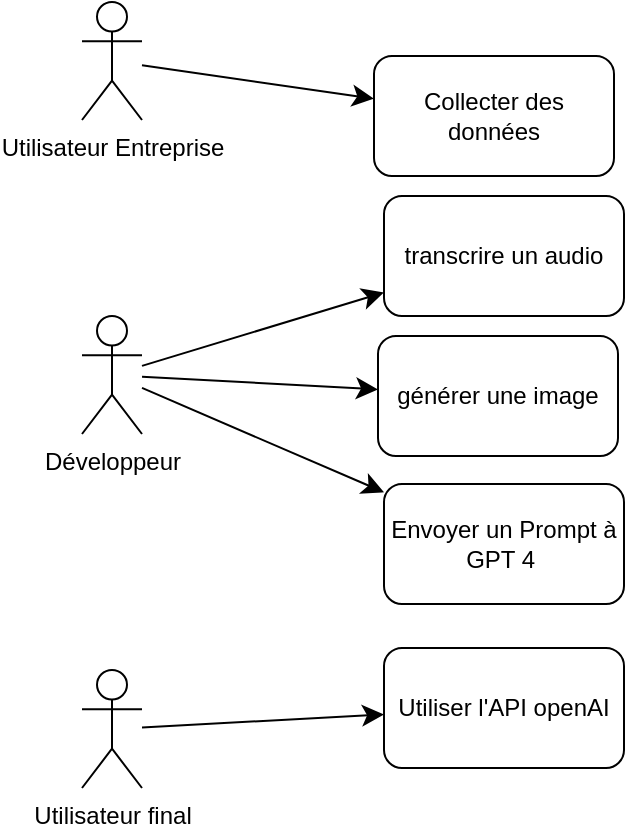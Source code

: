 <mxfile version="26.2.9">
  <diagram name="Page-1" id="f5XXZuFgG5snbz5ynQcJ">
    <mxGraphModel dx="1044" dy="927" grid="0" gridSize="10" guides="1" tooltips="1" connect="1" arrows="1" fold="1" page="0" pageScale="1" pageWidth="827" pageHeight="1169" math="0" shadow="0">
      <root>
        <mxCell id="0" />
        <mxCell id="1" parent="0" />
        <mxCell id="LCZOTKGPwq3D6_NbJmJK-6" value="" style="edgeStyle=none;curved=1;rounded=0;orthogonalLoop=1;jettySize=auto;html=1;fontSize=12;startSize=8;endSize=8;" parent="1" source="LCZOTKGPwq3D6_NbJmJK-1" target="LCZOTKGPwq3D6_NbJmJK-5" edge="1">
          <mxGeometry relative="1" as="geometry" />
        </mxCell>
        <mxCell id="LCZOTKGPwq3D6_NbJmJK-1" value="&lt;div&gt;Utilisateur final&lt;/div&gt;" style="shape=umlActor;verticalLabelPosition=bottom;verticalAlign=top;html=1;outlineConnect=0;" parent="1" vertex="1">
          <mxGeometry x="88" y="245" width="30" height="59" as="geometry" />
        </mxCell>
        <mxCell id="LCZOTKGPwq3D6_NbJmJK-5" value="Utiliser l&#39;API openAI" style="rounded=1;whiteSpace=wrap;html=1;verticalAlign=middle;" parent="1" vertex="1">
          <mxGeometry x="239" y="234" width="120" height="60" as="geometry" />
        </mxCell>
        <mxCell id="LCZOTKGPwq3D6_NbJmJK-7" value="" style="edgeStyle=none;curved=1;rounded=0;orthogonalLoop=1;jettySize=auto;html=1;fontSize=12;startSize=8;endSize=8;" parent="1" source="LCZOTKGPwq3D6_NbJmJK-8" target="LCZOTKGPwq3D6_NbJmJK-9" edge="1">
          <mxGeometry relative="1" as="geometry" />
        </mxCell>
        <mxCell id="LCZOTKGPwq3D6_NbJmJK-11" value="" style="edgeStyle=none;curved=1;rounded=0;orthogonalLoop=1;jettySize=auto;html=1;fontSize=12;startSize=8;endSize=8;" parent="1" source="LCZOTKGPwq3D6_NbJmJK-8" target="LCZOTKGPwq3D6_NbJmJK-10" edge="1">
          <mxGeometry relative="1" as="geometry" />
        </mxCell>
        <mxCell id="LCZOTKGPwq3D6_NbJmJK-13" value="" style="edgeStyle=none;curved=1;rounded=0;orthogonalLoop=1;jettySize=auto;html=1;fontSize=12;startSize=8;endSize=8;" parent="1" source="LCZOTKGPwq3D6_NbJmJK-8" target="LCZOTKGPwq3D6_NbJmJK-12" edge="1">
          <mxGeometry relative="1" as="geometry" />
        </mxCell>
        <mxCell id="LCZOTKGPwq3D6_NbJmJK-8" value="&lt;div&gt;Développeur&lt;/div&gt;" style="shape=umlActor;verticalLabelPosition=bottom;verticalAlign=top;html=1;outlineConnect=0;" parent="1" vertex="1">
          <mxGeometry x="88" y="68" width="30" height="59" as="geometry" />
        </mxCell>
        <mxCell id="LCZOTKGPwq3D6_NbJmJK-9" value="Envoyer un Prompt à GPT 4&amp;nbsp;" style="rounded=1;whiteSpace=wrap;html=1;verticalAlign=middle;" parent="1" vertex="1">
          <mxGeometry x="239" y="152" width="120" height="60" as="geometry" />
        </mxCell>
        <mxCell id="LCZOTKGPwq3D6_NbJmJK-10" value="générer une image" style="rounded=1;whiteSpace=wrap;html=1;verticalAlign=middle;" parent="1" vertex="1">
          <mxGeometry x="236" y="78" width="120" height="60" as="geometry" />
        </mxCell>
        <mxCell id="LCZOTKGPwq3D6_NbJmJK-12" value="transcrire un audio" style="rounded=1;whiteSpace=wrap;html=1;verticalAlign=middle;" parent="1" vertex="1">
          <mxGeometry x="239" y="8" width="120" height="60" as="geometry" />
        </mxCell>
        <mxCell id="LCZOTKGPwq3D6_NbJmJK-14" value="" style="edgeStyle=none;curved=1;rounded=0;orthogonalLoop=1;jettySize=auto;html=1;fontSize=12;startSize=8;endSize=8;" parent="1" source="LCZOTKGPwq3D6_NbJmJK-15" target="LCZOTKGPwq3D6_NbJmJK-16" edge="1">
          <mxGeometry relative="1" as="geometry" />
        </mxCell>
        <mxCell id="LCZOTKGPwq3D6_NbJmJK-15" value="&lt;div&gt;Utilisateur Entreprise&lt;/div&gt;" style="shape=umlActor;verticalLabelPosition=bottom;verticalAlign=top;html=1;outlineConnect=0;" parent="1" vertex="1">
          <mxGeometry x="88" y="-89" width="30" height="59" as="geometry" />
        </mxCell>
        <mxCell id="LCZOTKGPwq3D6_NbJmJK-16" value="Collecter des données" style="rounded=1;whiteSpace=wrap;html=1;verticalAlign=middle;" parent="1" vertex="1">
          <mxGeometry x="234" y="-62" width="120" height="60" as="geometry" />
        </mxCell>
      </root>
    </mxGraphModel>
  </diagram>
</mxfile>
